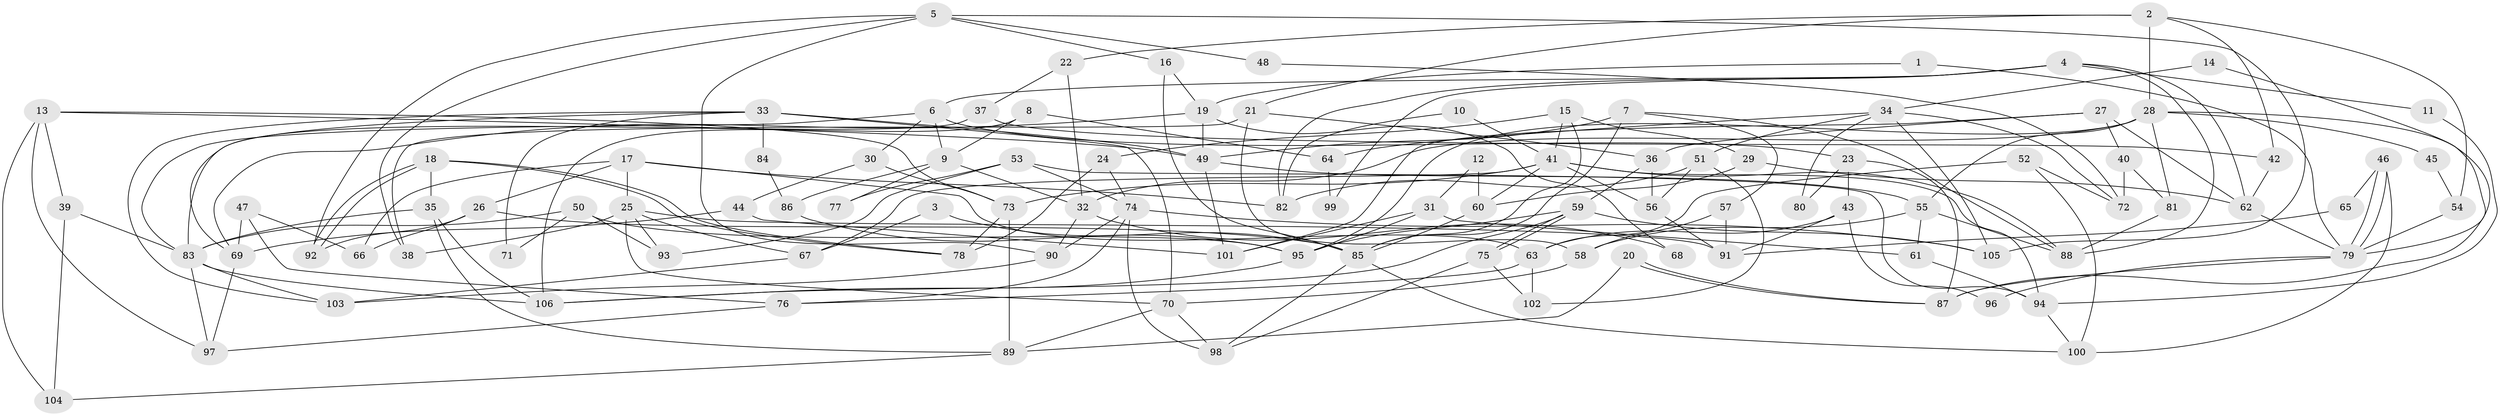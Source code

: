 // Generated by graph-tools (version 1.1) at 2025/01/03/09/25 03:01:58]
// undirected, 106 vertices, 212 edges
graph export_dot {
graph [start="1"]
  node [color=gray90,style=filled];
  1;
  2;
  3;
  4;
  5;
  6;
  7;
  8;
  9;
  10;
  11;
  12;
  13;
  14;
  15;
  16;
  17;
  18;
  19;
  20;
  21;
  22;
  23;
  24;
  25;
  26;
  27;
  28;
  29;
  30;
  31;
  32;
  33;
  34;
  35;
  36;
  37;
  38;
  39;
  40;
  41;
  42;
  43;
  44;
  45;
  46;
  47;
  48;
  49;
  50;
  51;
  52;
  53;
  54;
  55;
  56;
  57;
  58;
  59;
  60;
  61;
  62;
  63;
  64;
  65;
  66;
  67;
  68;
  69;
  70;
  71;
  72;
  73;
  74;
  75;
  76;
  77;
  78;
  79;
  80;
  81;
  82;
  83;
  84;
  85;
  86;
  87;
  88;
  89;
  90;
  91;
  92;
  93;
  94;
  95;
  96;
  97;
  98;
  99;
  100;
  101;
  102;
  103;
  104;
  105;
  106;
  1 -- 79;
  1 -- 19;
  2 -- 21;
  2 -- 28;
  2 -- 22;
  2 -- 42;
  2 -- 54;
  3 -- 67;
  3 -- 85;
  4 -- 62;
  4 -- 6;
  4 -- 11;
  4 -- 82;
  4 -- 88;
  4 -- 99;
  5 -- 90;
  5 -- 105;
  5 -- 16;
  5 -- 38;
  5 -- 48;
  5 -- 92;
  6 -- 83;
  6 -- 23;
  6 -- 9;
  6 -- 30;
  7 -- 49;
  7 -- 85;
  7 -- 57;
  7 -- 88;
  8 -- 9;
  8 -- 106;
  8 -- 64;
  9 -- 32;
  9 -- 77;
  9 -- 86;
  10 -- 82;
  10 -- 41;
  11 -- 94;
  12 -- 31;
  12 -- 60;
  13 -- 39;
  13 -- 97;
  13 -- 49;
  13 -- 73;
  13 -- 104;
  14 -- 79;
  14 -- 34;
  15 -- 85;
  15 -- 41;
  15 -- 24;
  15 -- 29;
  16 -- 85;
  16 -- 19;
  17 -- 82;
  17 -- 25;
  17 -- 26;
  17 -- 63;
  17 -- 66;
  18 -- 92;
  18 -- 92;
  18 -- 78;
  18 -- 78;
  18 -- 35;
  19 -- 49;
  19 -- 68;
  19 -- 69;
  20 -- 89;
  20 -- 87;
  20 -- 87;
  21 -- 38;
  21 -- 58;
  21 -- 36;
  22 -- 32;
  22 -- 37;
  23 -- 87;
  23 -- 43;
  23 -- 80;
  24 -- 78;
  24 -- 74;
  25 -- 70;
  25 -- 93;
  25 -- 38;
  25 -- 67;
  25 -- 91;
  26 -- 92;
  26 -- 66;
  26 -- 85;
  27 -- 101;
  27 -- 36;
  27 -- 40;
  27 -- 62;
  28 -- 87;
  28 -- 55;
  28 -- 32;
  28 -- 45;
  28 -- 81;
  28 -- 95;
  29 -- 62;
  29 -- 60;
  30 -- 73;
  30 -- 44;
  31 -- 95;
  31 -- 61;
  31 -- 101;
  32 -- 90;
  32 -- 68;
  33 -- 70;
  33 -- 69;
  33 -- 49;
  33 -- 71;
  33 -- 84;
  33 -- 103;
  34 -- 51;
  34 -- 105;
  34 -- 64;
  34 -- 72;
  34 -- 80;
  35 -- 83;
  35 -- 89;
  35 -- 106;
  36 -- 59;
  36 -- 56;
  37 -- 83;
  37 -- 42;
  39 -- 104;
  39 -- 83;
  40 -- 81;
  40 -- 72;
  41 -- 88;
  41 -- 67;
  41 -- 56;
  41 -- 60;
  41 -- 73;
  41 -- 94;
  42 -- 62;
  43 -- 63;
  43 -- 91;
  43 -- 96;
  44 -- 101;
  44 -- 69;
  45 -- 54;
  46 -- 79;
  46 -- 79;
  46 -- 100;
  46 -- 65;
  47 -- 66;
  47 -- 69;
  47 -- 76;
  48 -- 72;
  49 -- 55;
  49 -- 101;
  50 -- 95;
  50 -- 83;
  50 -- 71;
  50 -- 93;
  51 -- 56;
  51 -- 102;
  51 -- 82;
  52 -- 63;
  52 -- 72;
  52 -- 100;
  53 -- 94;
  53 -- 74;
  53 -- 77;
  53 -- 93;
  54 -- 79;
  55 -- 88;
  55 -- 58;
  55 -- 61;
  56 -- 91;
  57 -- 91;
  57 -- 58;
  58 -- 70;
  59 -- 75;
  59 -- 75;
  59 -- 106;
  59 -- 95;
  59 -- 105;
  60 -- 85;
  61 -- 94;
  62 -- 79;
  63 -- 76;
  63 -- 102;
  64 -- 99;
  65 -- 91;
  67 -- 103;
  69 -- 97;
  70 -- 89;
  70 -- 98;
  73 -- 78;
  73 -- 89;
  74 -- 98;
  74 -- 76;
  74 -- 90;
  74 -- 105;
  75 -- 98;
  75 -- 102;
  76 -- 97;
  79 -- 87;
  79 -- 96;
  81 -- 88;
  83 -- 106;
  83 -- 97;
  83 -- 103;
  84 -- 86;
  85 -- 98;
  85 -- 100;
  86 -- 95;
  89 -- 104;
  90 -- 103;
  94 -- 100;
  95 -- 106;
}
